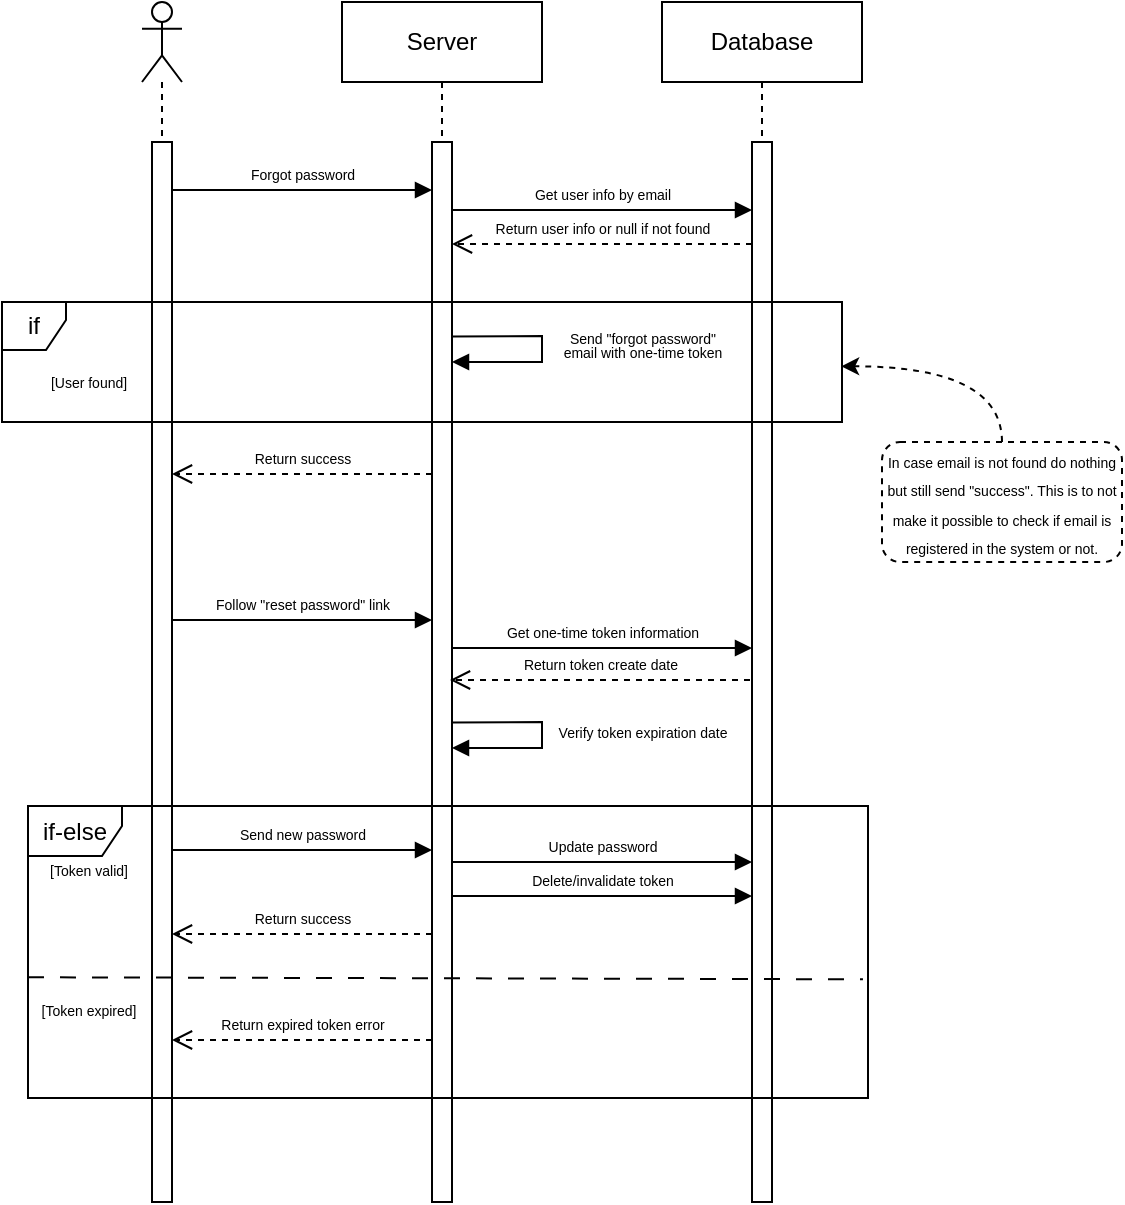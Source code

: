 <mxfile version="24.8.3">
  <diagram name="Page-1" id="_DITeh82ucniZUk8A9B0">
    <mxGraphModel dx="953" dy="549" grid="1" gridSize="10" guides="1" tooltips="1" connect="1" arrows="1" fold="1" page="1" pageScale="1" pageWidth="827" pageHeight="1169" math="0" shadow="0">
      <root>
        <mxCell id="0" />
        <mxCell id="1" parent="0" />
        <mxCell id="XO1XCfnKsckobuEIrRQD-1" value="" style="shape=umlLifeline;perimeter=lifelinePerimeter;whiteSpace=wrap;html=1;container=1;dropTarget=0;collapsible=0;recursiveResize=0;outlineConnect=0;portConstraint=eastwest;newEdgeStyle={&quot;curved&quot;:0,&quot;rounded&quot;:0};participant=umlActor;" parent="1" vertex="1">
          <mxGeometry x="170" y="120" width="20" height="600" as="geometry" />
        </mxCell>
        <mxCell id="XO1XCfnKsckobuEIrRQD-2" value="" style="html=1;points=[[0,0,0,0,5],[0,1,0,0,-5],[1,0,0,0,5],[1,1,0,0,-5]];perimeter=orthogonalPerimeter;outlineConnect=0;targetShapes=umlLifeline;portConstraint=eastwest;newEdgeStyle={&quot;curved&quot;:0,&quot;rounded&quot;:0};" parent="XO1XCfnKsckobuEIrRQD-1" vertex="1">
          <mxGeometry x="5" y="70" width="10" height="530" as="geometry" />
        </mxCell>
        <mxCell id="XO1XCfnKsckobuEIrRQD-5" value="Server" style="shape=umlLifeline;perimeter=lifelinePerimeter;whiteSpace=wrap;html=1;container=1;dropTarget=0;collapsible=0;recursiveResize=0;outlineConnect=0;portConstraint=eastwest;newEdgeStyle={&quot;curved&quot;:0,&quot;rounded&quot;:0};" parent="1" vertex="1">
          <mxGeometry x="270" y="120" width="100" height="600" as="geometry" />
        </mxCell>
        <mxCell id="XO1XCfnKsckobuEIrRQD-6" value="" style="html=1;points=[[0,0,0,0,5],[0,1,0,0,-5],[1,0,0,0,5],[1,1,0,0,-5]];perimeter=orthogonalPerimeter;outlineConnect=0;targetShapes=umlLifeline;portConstraint=eastwest;newEdgeStyle={&quot;curved&quot;:0,&quot;rounded&quot;:0};" parent="XO1XCfnKsckobuEIrRQD-5" vertex="1">
          <mxGeometry x="45" y="70" width="10" height="530" as="geometry" />
        </mxCell>
        <mxCell id="XO1XCfnKsckobuEIrRQD-7" value="Database" style="shape=umlLifeline;perimeter=lifelinePerimeter;whiteSpace=wrap;html=1;container=1;dropTarget=0;collapsible=0;recursiveResize=0;outlineConnect=0;portConstraint=eastwest;newEdgeStyle={&quot;curved&quot;:0,&quot;rounded&quot;:0};" parent="1" vertex="1">
          <mxGeometry x="430" y="120" width="100" height="600" as="geometry" />
        </mxCell>
        <mxCell id="XO1XCfnKsckobuEIrRQD-8" value="" style="html=1;points=[[0,0,0,0,5],[0,1,0,0,-5],[1,0,0,0,5],[1,1,0,0,-5]];perimeter=orthogonalPerimeter;outlineConnect=0;targetShapes=umlLifeline;portConstraint=eastwest;newEdgeStyle={&quot;curved&quot;:0,&quot;rounded&quot;:0};" parent="XO1XCfnKsckobuEIrRQD-7" vertex="1">
          <mxGeometry x="45" y="70" width="10" height="530" as="geometry" />
        </mxCell>
        <mxCell id="XO1XCfnKsckobuEIrRQD-9" value="&lt;font style=&quot;font-size: 7px;&quot;&gt;Forgot password&lt;/font&gt;" style="html=1;verticalAlign=bottom;endArrow=block;curved=0;rounded=0;" parent="1" edge="1">
          <mxGeometry width="80" relative="1" as="geometry">
            <mxPoint x="185.0" y="214.0" as="sourcePoint" />
            <mxPoint x="315" y="214" as="targetPoint" />
          </mxGeometry>
        </mxCell>
        <mxCell id="XO1XCfnKsckobuEIrRQD-11" value="&lt;font style=&quot;font-size: 7px;&quot;&gt;Get user info by email&lt;/font&gt;" style="html=1;verticalAlign=bottom;endArrow=block;curved=0;rounded=0;" parent="1" edge="1">
          <mxGeometry width="80" relative="1" as="geometry">
            <mxPoint x="325" y="224.0" as="sourcePoint" />
            <mxPoint x="475" y="224.0" as="targetPoint" />
          </mxGeometry>
        </mxCell>
        <mxCell id="XO1XCfnKsckobuEIrRQD-21" value="&lt;font style=&quot;font-size: 7px;&quot;&gt;Return success&lt;/font&gt;" style="html=1;verticalAlign=bottom;endArrow=open;endSize=8;curved=0;rounded=0;dashed=1;" parent="1" edge="1">
          <mxGeometry relative="1" as="geometry">
            <mxPoint x="315" y="356" as="sourcePoint" />
            <mxPoint x="185.0" y="356" as="targetPoint" />
          </mxGeometry>
        </mxCell>
        <mxCell id="XO1XCfnKsckobuEIrRQD-24" value="&lt;font style=&quot;font-size: 7px;&quot;&gt;Send &quot;forgot password&quot;&lt;/font&gt;&lt;div style=&quot;line-height: 60%; font-size: 7px;&quot;&gt;&lt;font style=&quot;font-size: 7px;&quot;&gt;email with one-time token&lt;/font&gt;&lt;/div&gt;" style="html=1;verticalAlign=bottom;endArrow=block;curved=0;rounded=0;movable=1;resizable=1;rotatable=1;deletable=1;editable=1;locked=0;connectable=1;" parent="1" edge="1">
          <mxGeometry x="0.126" y="-50" width="80" relative="1" as="geometry">
            <mxPoint x="325" y="287.28" as="sourcePoint" />
            <mxPoint x="325" y="300.0" as="targetPoint" />
            <Array as="points">
              <mxPoint x="370" y="287" />
              <mxPoint x="370" y="300" />
            </Array>
            <mxPoint x="50" y="50" as="offset" />
          </mxGeometry>
        </mxCell>
        <mxCell id="23rObusM_GmpNE3xPCka-1" value="&lt;font style=&quot;font-size: 7px;&quot;&gt;Return user info or null if not found&lt;/font&gt;" style="html=1;verticalAlign=bottom;endArrow=open;dashed=1;endSize=8;curved=0;rounded=0;" edge="1" parent="1">
          <mxGeometry relative="1" as="geometry">
            <mxPoint x="475" y="241" as="sourcePoint" />
            <mxPoint x="325" y="241" as="targetPoint" />
          </mxGeometry>
        </mxCell>
        <mxCell id="23rObusM_GmpNE3xPCka-2" value="if" style="shape=umlFrame;whiteSpace=wrap;html=1;pointerEvents=0;width=32;height=24;" vertex="1" parent="1">
          <mxGeometry x="100" y="270" width="420" height="60" as="geometry" />
        </mxCell>
        <mxCell id="23rObusM_GmpNE3xPCka-4" value="&lt;font style=&quot;font-size: 7px;&quot;&gt;[User found]&lt;/font&gt;" style="text;html=1;align=center;verticalAlign=middle;resizable=0;points=[];autosize=1;strokeColor=none;fillColor=none;" vertex="1" parent="1">
          <mxGeometry x="113" y="294" width="60" height="30" as="geometry" />
        </mxCell>
        <mxCell id="23rObusM_GmpNE3xPCka-6" value="&lt;font style=&quot;font-size: 7px;&quot;&gt;In case email is not found do nothing but still send &quot;success&quot;. This is to not make it possible to check if email is registered in the system or not.&lt;/font&gt;" style="rounded=1;whiteSpace=wrap;html=1;dashed=1;" vertex="1" parent="1">
          <mxGeometry x="540" y="340" width="120" height="60" as="geometry" />
        </mxCell>
        <mxCell id="23rObusM_GmpNE3xPCka-7" style="edgeStyle=orthogonalEdgeStyle;rounded=0;orthogonalLoop=1;jettySize=auto;html=1;exitX=0.5;exitY=0;exitDx=0;exitDy=0;entryX=0.999;entryY=0.536;entryDx=0;entryDy=0;entryPerimeter=0;curved=1;dashed=1;" edge="1" parent="1" source="23rObusM_GmpNE3xPCka-6" target="23rObusM_GmpNE3xPCka-2">
          <mxGeometry relative="1" as="geometry" />
        </mxCell>
        <mxCell id="23rObusM_GmpNE3xPCka-8" value="&lt;font style=&quot;font-size: 7px;&quot;&gt;Follow &quot;reset password&quot; link&lt;/font&gt;" style="html=1;verticalAlign=bottom;endArrow=block;curved=0;rounded=0;" edge="1" parent="1">
          <mxGeometry width="80" relative="1" as="geometry">
            <mxPoint x="185.0" y="429.0" as="sourcePoint" />
            <mxPoint x="315" y="429" as="targetPoint" />
          </mxGeometry>
        </mxCell>
        <mxCell id="23rObusM_GmpNE3xPCka-9" value="&lt;font style=&quot;font-size: 7px;&quot;&gt;Get one-time token information&lt;/font&gt;" style="html=1;verticalAlign=bottom;endArrow=block;curved=0;rounded=0;" edge="1" parent="1">
          <mxGeometry width="80" relative="1" as="geometry">
            <mxPoint x="325" y="443.0" as="sourcePoint" />
            <mxPoint x="475" y="443.0" as="targetPoint" />
          </mxGeometry>
        </mxCell>
        <mxCell id="23rObusM_GmpNE3xPCka-10" value="if-else" style="shape=umlFrame;whiteSpace=wrap;html=1;pointerEvents=0;width=47;height=25;" vertex="1" parent="1">
          <mxGeometry x="113" y="522" width="420" height="146" as="geometry" />
        </mxCell>
        <mxCell id="23rObusM_GmpNE3xPCka-11" value="&lt;font style=&quot;font-size: 7px;&quot;&gt;[Token valid]&lt;/font&gt;" style="text;html=1;align=center;verticalAlign=middle;resizable=0;points=[];autosize=1;strokeColor=none;fillColor=none;" vertex="1" parent="1">
          <mxGeometry x="113" y="538" width="60" height="30" as="geometry" />
        </mxCell>
        <mxCell id="23rObusM_GmpNE3xPCka-13" value="&lt;font style=&quot;font-size: 7px;&quot;&gt;Return token create date&lt;/font&gt;" style="html=1;verticalAlign=bottom;endArrow=open;dashed=1;endSize=8;curved=0;rounded=0;" edge="1" parent="1">
          <mxGeometry relative="1" as="geometry">
            <mxPoint x="474" y="459" as="sourcePoint" />
            <mxPoint x="324" y="459" as="targetPoint" />
          </mxGeometry>
        </mxCell>
        <mxCell id="23rObusM_GmpNE3xPCka-14" value="&lt;font style=&quot;font-size: 7px;&quot;&gt;Send new password&lt;/font&gt;" style="html=1;verticalAlign=bottom;endArrow=block;curved=0;rounded=0;" edge="1" parent="1">
          <mxGeometry width="80" relative="1" as="geometry">
            <mxPoint x="185.0" y="544" as="sourcePoint" />
            <mxPoint x="315" y="544" as="targetPoint" />
          </mxGeometry>
        </mxCell>
        <mxCell id="23rObusM_GmpNE3xPCka-15" value="&lt;font style=&quot;font-size: 7px;&quot;&gt;Update password&lt;/font&gt;" style="html=1;verticalAlign=bottom;endArrow=block;curved=0;rounded=0;" edge="1" parent="1">
          <mxGeometry width="80" relative="1" as="geometry">
            <mxPoint x="325" y="550" as="sourcePoint" />
            <mxPoint x="475" y="550" as="targetPoint" />
          </mxGeometry>
        </mxCell>
        <mxCell id="23rObusM_GmpNE3xPCka-16" value="&lt;font style=&quot;font-size: 7px;&quot;&gt;Delete/invalidate token&lt;/font&gt;" style="html=1;verticalAlign=bottom;endArrow=block;curved=0;rounded=0;" edge="1" parent="1">
          <mxGeometry width="80" relative="1" as="geometry">
            <mxPoint x="325" y="567" as="sourcePoint" />
            <mxPoint x="475" y="567" as="targetPoint" />
          </mxGeometry>
        </mxCell>
        <mxCell id="23rObusM_GmpNE3xPCka-17" value="&lt;font style=&quot;font-size: 7px;&quot;&gt;Return success&lt;/font&gt;" style="html=1;verticalAlign=bottom;endArrow=open;endSize=8;curved=0;rounded=0;dashed=1;" edge="1" parent="1">
          <mxGeometry relative="1" as="geometry">
            <mxPoint x="315" y="586" as="sourcePoint" />
            <mxPoint x="185.0" y="586" as="targetPoint" />
          </mxGeometry>
        </mxCell>
        <mxCell id="23rObusM_GmpNE3xPCka-18" value="" style="endArrow=none;dashed=1;html=1;rounded=0;exitX=0;exitY=0.518;exitDx=0;exitDy=0;exitPerimeter=0;entryX=0.994;entryY=0.525;entryDx=0;entryDy=0;entryPerimeter=0;dashPattern=8 8;" edge="1" parent="1">
          <mxGeometry width="50" height="50" relative="1" as="geometry">
            <mxPoint x="113" y="607.628" as="sourcePoint" />
            <mxPoint x="530.48" y="608.65" as="targetPoint" />
          </mxGeometry>
        </mxCell>
        <mxCell id="23rObusM_GmpNE3xPCka-19" value="&lt;font style=&quot;font-size: 7px;&quot;&gt;[Token expired]&lt;/font&gt;" style="text;html=1;align=center;verticalAlign=middle;resizable=0;points=[];autosize=1;strokeColor=none;fillColor=none;" vertex="1" parent="1">
          <mxGeometry x="108" y="608" width="70" height="30" as="geometry" />
        </mxCell>
        <mxCell id="23rObusM_GmpNE3xPCka-20" value="&lt;font style=&quot;font-size: 7px;&quot;&gt;Return expired token error&lt;/font&gt;" style="html=1;verticalAlign=bottom;endArrow=open;endSize=8;curved=0;rounded=0;dashed=1;" edge="1" parent="1">
          <mxGeometry relative="1" as="geometry">
            <mxPoint x="315" y="639" as="sourcePoint" />
            <mxPoint x="185.0" y="639" as="targetPoint" />
          </mxGeometry>
        </mxCell>
        <mxCell id="23rObusM_GmpNE3xPCka-21" value="&lt;span style=&quot;font-size: 7px;&quot;&gt;Verify token expiration date&lt;/span&gt;" style="html=1;verticalAlign=bottom;endArrow=block;curved=0;rounded=0;movable=1;resizable=1;rotatable=1;deletable=1;editable=1;locked=0;connectable=1;" edge="1" parent="1">
          <mxGeometry x="0.126" y="-50" width="80" relative="1" as="geometry">
            <mxPoint x="325" y="480.28" as="sourcePoint" />
            <mxPoint x="325" y="493.0" as="targetPoint" />
            <Array as="points">
              <mxPoint x="370" y="480" />
              <mxPoint x="370" y="493" />
            </Array>
            <mxPoint x="50" y="50" as="offset" />
          </mxGeometry>
        </mxCell>
      </root>
    </mxGraphModel>
  </diagram>
</mxfile>
